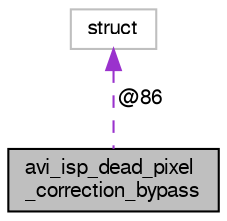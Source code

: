digraph "avi_isp_dead_pixel_correction_bypass"
{
  edge [fontname="FreeSans",fontsize="10",labelfontname="FreeSans",labelfontsize="10"];
  node [fontname="FreeSans",fontsize="10",shape=record];
  Node1 [label="avi_isp_dead_pixel\l_correction_bypass",height=0.2,width=0.4,color="black", fillcolor="grey75", style="filled", fontcolor="black"];
  Node2 -> Node1 [dir="back",color="darkorchid3",fontsize="10",style="dashed",label=" @86" ,fontname="FreeSans"];
  Node2 [label="struct",height=0.2,width=0.4,color="grey75", fillcolor="white", style="filled"];
}
